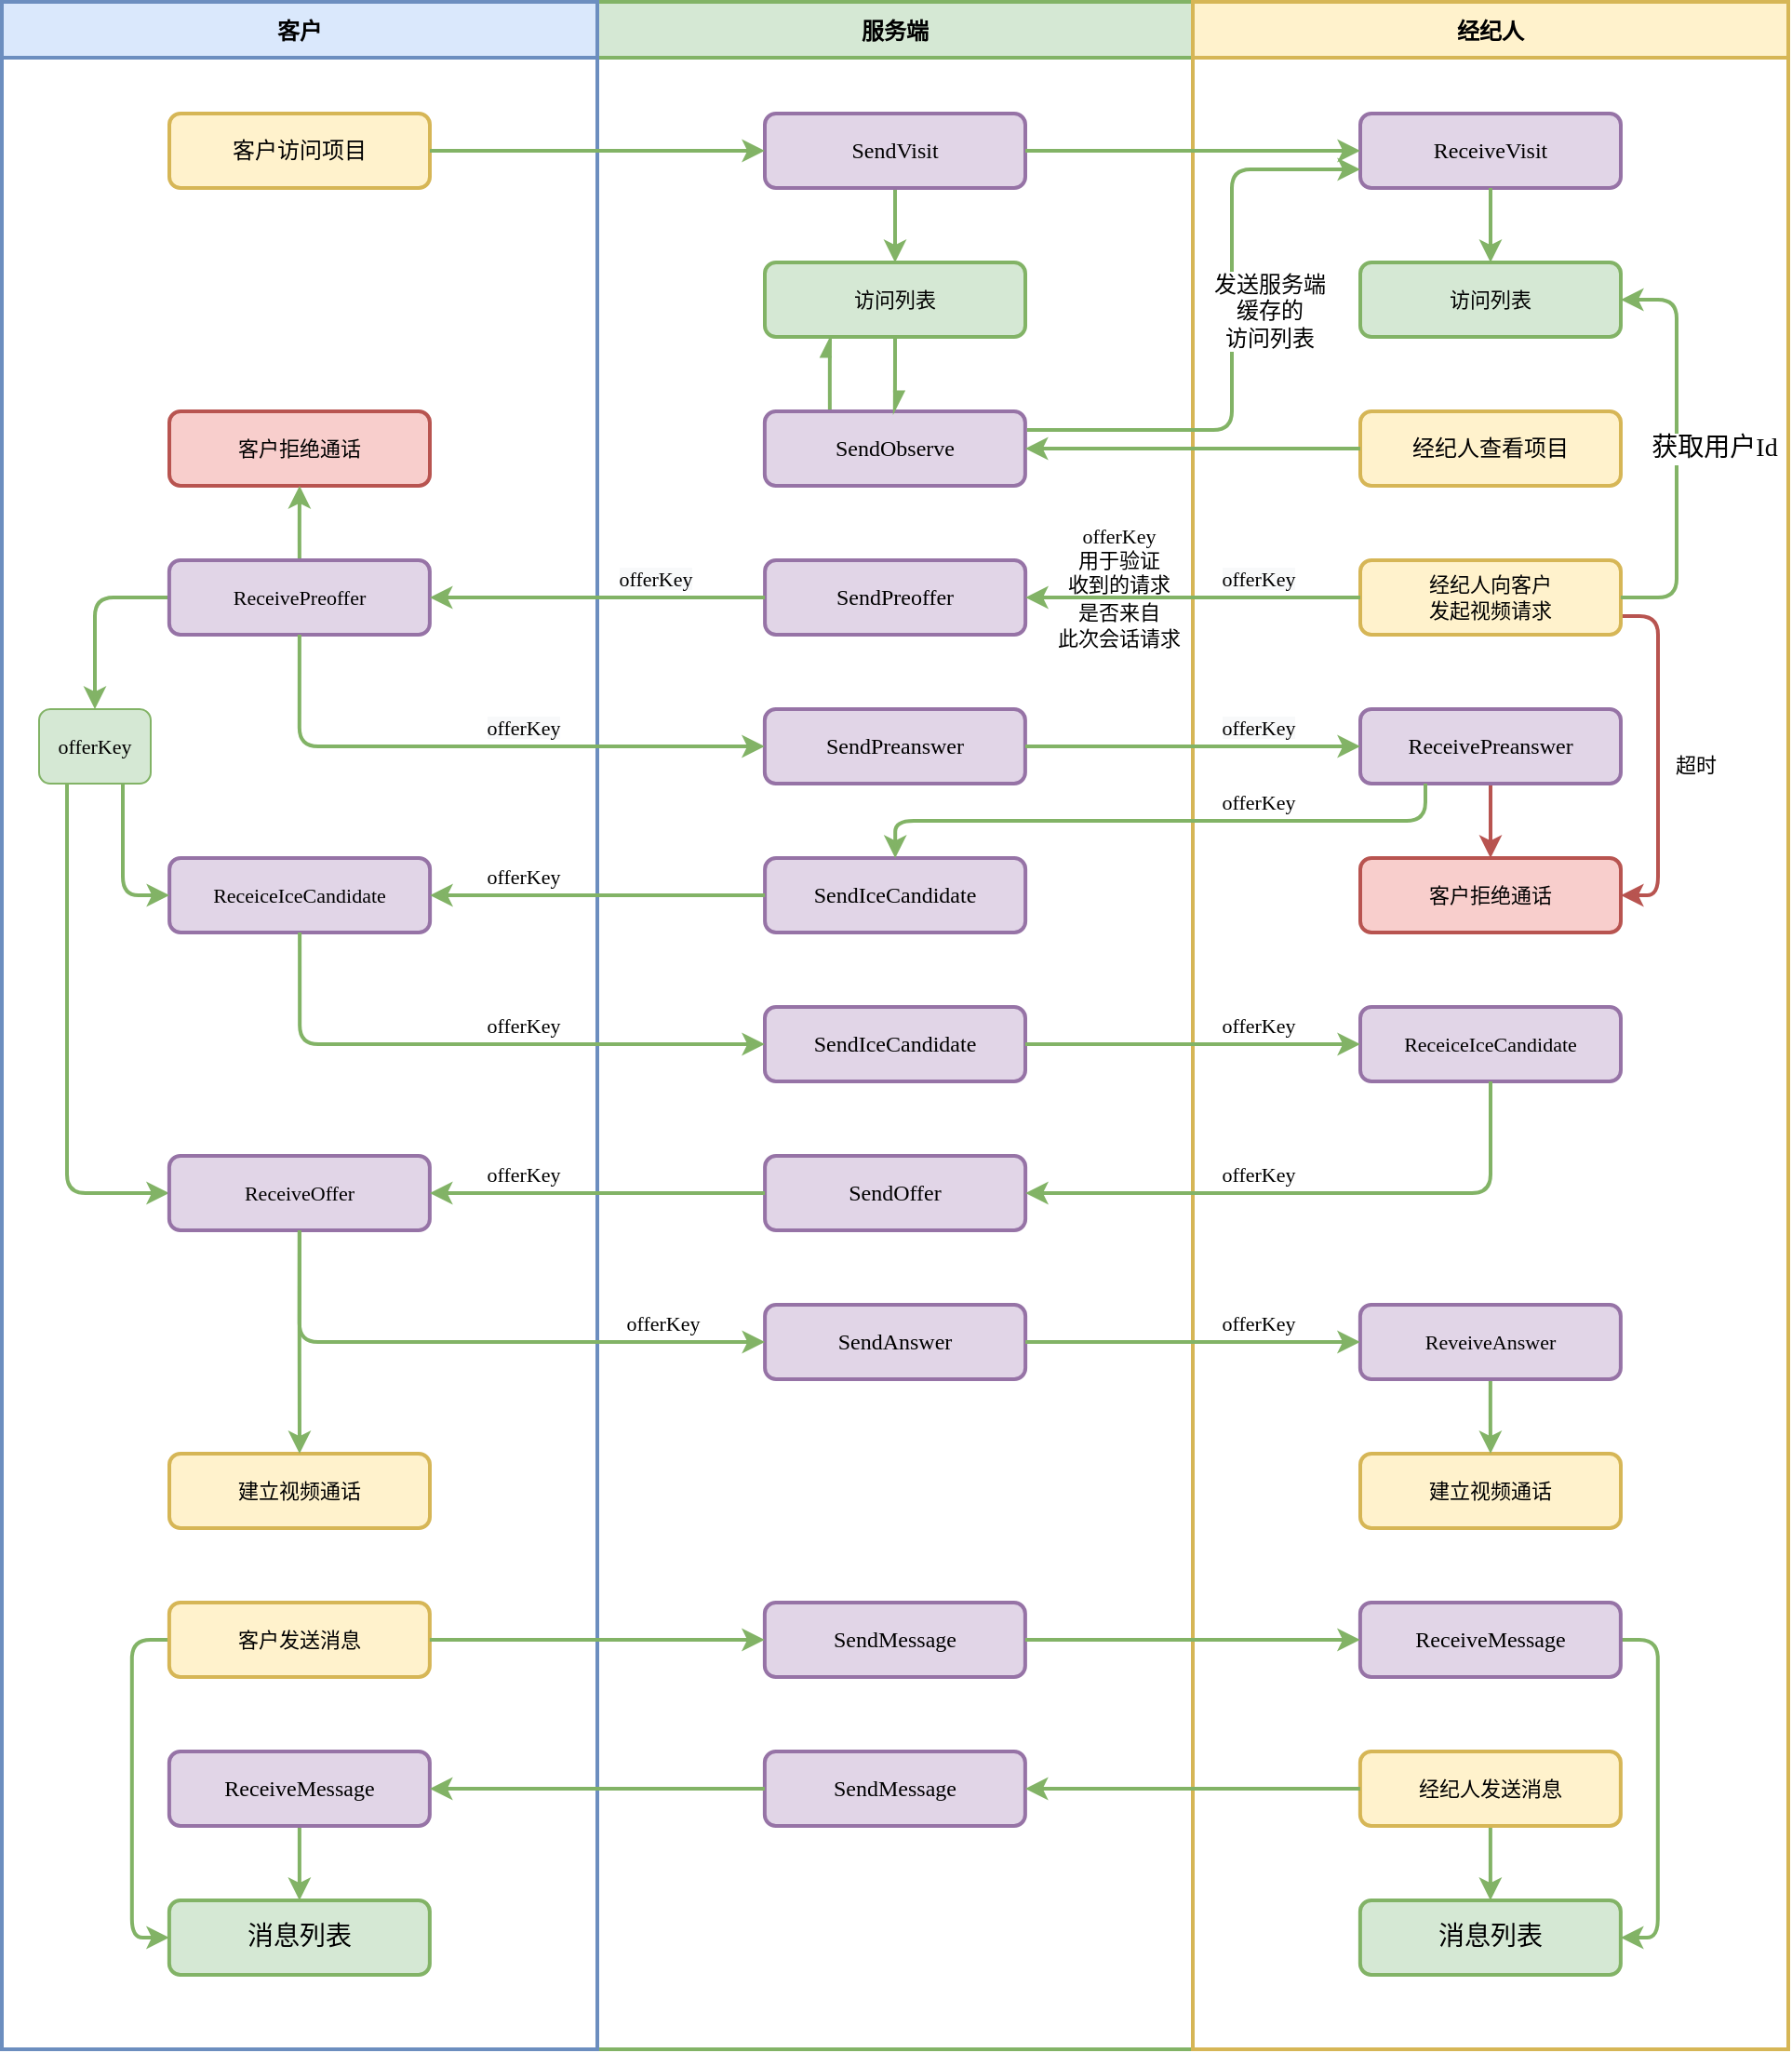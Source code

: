 <mxfile version="18.1.3" type="device"><diagram id="zK6oIwxxr6-pQC_IaK6i" name="第 1 页"><mxGraphModel dx="1024" dy="628" grid="1" gridSize="10" guides="1" tooltips="1" connect="1" arrows="1" fold="1" page="1" pageScale="1" pageWidth="827" pageHeight="1169" math="0" shadow="0"><root><mxCell id="0"/><mxCell id="1" parent="0"/><mxCell id="PhMq_Dsi7DWygHDH4Nnr-32" value="服务端" style="swimlane;strokeWidth=2;fillColor=#d5e8d4;strokeColor=#82b366;startSize=30;fontFamily=Cascadia Code;fontSource=https%3A%2F%2Ffonts.cdnfonts.com%2Fs%2F29131%2FCascadia.woff;rounded=0;" parent="1" vertex="1"><mxGeometry x="360" y="20" width="320" height="1100" as="geometry"/></mxCell><mxCell id="PhMq_Dsi7DWygHDH4Nnr-80" style="edgeStyle=orthogonalEdgeStyle;shape=connector;rounded=1;orthogonalLoop=1;jettySize=auto;html=1;exitX=0.5;exitY=1;exitDx=0;exitDy=0;labelBackgroundColor=default;fontFamily=Cascadia Code;fontSize=11;fontColor=default;endArrow=classic;strokeColor=#82b366;strokeWidth=2;fillColor=#d5e8d4;fontSource=https%3A%2F%2Ffonts.cdnfonts.com%2Fs%2F29131%2FCascadia.woff;" parent="PhMq_Dsi7DWygHDH4Nnr-32" source="PhMq_Dsi7DWygHDH4Nnr-48" target="PhMq_Dsi7DWygHDH4Nnr-79" edge="1"><mxGeometry relative="1" as="geometry"/></mxCell><mxCell id="PhMq_Dsi7DWygHDH4Nnr-48" value="SendVisit" style="rounded=1;whiteSpace=wrap;html=1;fillColor=#e1d5e7;strokeWidth=2;strokeColor=#9673a6;fontFamily=Cascadia Code;fontSource=https%3A%2F%2Ffonts.cdnfonts.com%2Fs%2F29131%2FCascadia.woff;" parent="PhMq_Dsi7DWygHDH4Nnr-32" vertex="1"><mxGeometry x="90" y="60" width="140" height="40" as="geometry"/></mxCell><mxCell id="PhMq_Dsi7DWygHDH4Nnr-45" value="SendIceCandidate" style="rounded=1;whiteSpace=wrap;html=1;fillColor=#e1d5e7;strokeWidth=2;strokeColor=#9673a6;fontFamily=Cascadia Code;fontSource=https%3A%2F%2Ffonts.cdnfonts.com%2Fs%2F29131%2FCascadia.woff;" parent="PhMq_Dsi7DWygHDH4Nnr-32" vertex="1"><mxGeometry x="90.06" y="460" width="140" height="40" as="geometry"/></mxCell><mxCell id="PhMq_Dsi7DWygHDH4Nnr-49" value="SendAnswer" style="rounded=1;whiteSpace=wrap;html=1;fillColor=#e1d5e7;strokeWidth=2;strokeColor=#9673a6;fontFamily=Cascadia Code;fontSource=https%3A%2F%2Ffonts.cdnfonts.com%2Fs%2F29131%2FCascadia.woff;" parent="PhMq_Dsi7DWygHDH4Nnr-32" vertex="1"><mxGeometry x="90.06" y="700" width="140" height="40" as="geometry"/></mxCell><mxCell id="PhMq_Dsi7DWygHDH4Nnr-87" style="edgeStyle=orthogonalEdgeStyle;rounded=1;orthogonalLoop=1;jettySize=auto;html=1;exitX=0.25;exitY=0;exitDx=0;exitDy=0;entryX=0.25;entryY=1;entryDx=0;entryDy=0;labelBackgroundColor=default;fontFamily=Cascadia Code;fontSize=11;fontColor=default;endArrow=async;endFill=1;strokeColor=#82b366;strokeWidth=2;fillColor=#d5e8d4;fontSource=https%3A%2F%2Ffonts.cdnfonts.com%2Fs%2F29131%2FCascadia.woff;" parent="PhMq_Dsi7DWygHDH4Nnr-32" source="PhMq_Dsi7DWygHDH4Nnr-47" target="PhMq_Dsi7DWygHDH4Nnr-79" edge="1"><mxGeometry relative="1" as="geometry"/></mxCell><mxCell id="PhMq_Dsi7DWygHDH4Nnr-47" value="SendObserve" style="rounded=1;whiteSpace=wrap;html=1;fillColor=#e1d5e7;strokeWidth=2;strokeColor=#9673a6;fontFamily=Cascadia Code;fontSource=https%3A%2F%2Ffonts.cdnfonts.com%2Fs%2F29131%2FCascadia.woff;" parent="PhMq_Dsi7DWygHDH4Nnr-32" vertex="1"><mxGeometry x="89.94" y="220" width="140" height="40" as="geometry"/></mxCell><mxCell id="PhMq_Dsi7DWygHDH4Nnr-85" style="edgeStyle=orthogonalEdgeStyle;rounded=1;orthogonalLoop=1;jettySize=auto;html=1;exitX=0.5;exitY=1;exitDx=0;exitDy=0;labelBackgroundColor=default;fontFamily=Cascadia Code;fontSize=11;fontColor=default;endArrow=async;strokeColor=#82b366;strokeWidth=2;fillColor=#d5e8d4;endFill=1;fontSource=https%3A%2F%2Ffonts.cdnfonts.com%2Fs%2F29131%2FCascadia.woff;" parent="PhMq_Dsi7DWygHDH4Nnr-32" source="PhMq_Dsi7DWygHDH4Nnr-79" target="PhMq_Dsi7DWygHDH4Nnr-47" edge="1"><mxGeometry relative="1" as="geometry"/></mxCell><mxCell id="PhMq_Dsi7DWygHDH4Nnr-79" value="访问列表" style="rounded=1;whiteSpace=wrap;html=1;fillColor=#d5e8d4;strokeWidth=2;strokeColor=#82b366;fontFamily=Cascadia Code;fontSize=11;fontSource=https%3A%2F%2Ffonts.cdnfonts.com%2Fs%2F29131%2FCascadia.woff;" parent="PhMq_Dsi7DWygHDH4Nnr-32" vertex="1"><mxGeometry x="90" y="140" width="140" height="40" as="geometry"/></mxCell><mxCell id="PhMq_Dsi7DWygHDH4Nnr-99" value="SendIceCandidate" style="rounded=1;whiteSpace=wrap;html=1;fillColor=#e1d5e7;strokeWidth=2;strokeColor=#9673a6;fontFamily=Cascadia Code;fontSource=https%3A%2F%2Ffonts.cdnfonts.com%2Fs%2F29131%2FCascadia.woff;" parent="PhMq_Dsi7DWygHDH4Nnr-32" vertex="1"><mxGeometry x="90" y="540" width="140" height="40" as="geometry"/></mxCell><mxCell id="PhMq_Dsi7DWygHDH4Nnr-46" value="SendMessage" style="rounded=1;whiteSpace=wrap;html=1;fillColor=#e1d5e7;strokeWidth=2;strokeColor=#9673a6;fontFamily=Cascadia Code;fontSource=https%3A%2F%2Ffonts.cdnfonts.com%2Fs%2F29131%2FCascadia.woff;" parent="PhMq_Dsi7DWygHDH4Nnr-32" vertex="1"><mxGeometry x="89.94" y="860" width="140" height="40" as="geometry"/></mxCell><mxCell id="PhMq_Dsi7DWygHDH4Nnr-119" value="SendMessage" style="rounded=1;whiteSpace=wrap;html=1;fillColor=#e1d5e7;strokeWidth=2;strokeColor=#9673a6;fontFamily=Cascadia Code;fontSource=https%3A%2F%2Ffonts.cdnfonts.com%2Fs%2F29131%2FCascadia.woff;" parent="PhMq_Dsi7DWygHDH4Nnr-32" vertex="1"><mxGeometry x="89.94" y="940" width="140" height="40" as="geometry"/></mxCell><mxCell id="HwFG-Mp-uFApBwMhUwdh-1" value="SendPreoffer" style="rounded=1;whiteSpace=wrap;html=1;fillColor=#e1d5e7;strokeWidth=2;strokeColor=#9673a6;fontFamily=Cascadia Code;fontSource=https%3A%2F%2Ffonts.cdnfonts.com%2Fs%2F29131%2FCascadia.woff;" parent="PhMq_Dsi7DWygHDH4Nnr-32" vertex="1"><mxGeometry x="90.06" y="300" width="140" height="40" as="geometry"/></mxCell><mxCell id="PhMq_Dsi7DWygHDH4Nnr-50" value="SendOffer" style="rounded=1;whiteSpace=wrap;html=1;fillColor=#e1d5e7;strokeWidth=2;strokeColor=#9673a6;fontFamily=Cascadia Code;fontSource=https%3A%2F%2Ffonts.cdnfonts.com%2Fs%2F29131%2FCascadia.woff;" parent="PhMq_Dsi7DWygHDH4Nnr-32" vertex="1"><mxGeometry x="90.06" y="620" width="140" height="40" as="geometry"/></mxCell><mxCell id="Y9Qvl3wTD-EbDjYlNguG-1" value="SendPreanswer" style="rounded=1;whiteSpace=wrap;html=1;fillColor=#e1d5e7;strokeWidth=2;strokeColor=#9673a6;fontFamily=Cascadia Code;fontSource=https%3A%2F%2Ffonts.cdnfonts.com%2Fs%2F29131%2FCascadia.woff;" parent="PhMq_Dsi7DWygHDH4Nnr-32" vertex="1"><mxGeometry x="89.94" y="380" width="140" height="40" as="geometry"/></mxCell><mxCell id="Y9Qvl3wTD-EbDjYlNguG-29" value="&lt;font data-font-src=&quot;https://fonts.cdnfonts.com/s/29131/Cascadia.woff&quot; face=&quot;Cascadia Code&quot;&gt;offerKey&lt;br&gt;用于验证&lt;br&gt;收到的请求&lt;/font&gt;" style="text;html=1;align=center;verticalAlign=middle;resizable=0;points=[];autosize=1;strokeColor=none;fillColor=none;fontSize=11;fontFamily=Helvetica;fontColor=default;rounded=1;" parent="PhMq_Dsi7DWygHDH4Nnr-32" vertex="1"><mxGeometry x="245" y="275" width="70" height="50" as="geometry"/></mxCell><mxCell id="Y9Qvl3wTD-EbDjYlNguG-30" value="&lt;font data-font-src=&quot;https://fonts.cdnfonts.com/s/29131/Cascadia.woff&quot; face=&quot;Cascadia Code&quot;&gt;是否来自&lt;br&gt;此次会话请求&lt;/font&gt;" style="text;html=1;align=center;verticalAlign=middle;resizable=0;points=[];autosize=1;strokeColor=none;fillColor=none;fontSize=11;fontFamily=Helvetica;fontColor=default;rounded=1;" parent="PhMq_Dsi7DWygHDH4Nnr-32" vertex="1"><mxGeometry x="240" y="320" width="80" height="30" as="geometry"/></mxCell><mxCell id="Y9Qvl3wTD-EbDjYlNguG-36" value="offerKey" style="text;html=1;align=center;verticalAlign=middle;resizable=0;points=[];autosize=1;strokeColor=none;fillColor=none;fontSize=11;fontFamily=Cascadia Code;fontColor=default;rounded=1;" parent="PhMq_Dsi7DWygHDH4Nnr-32" vertex="1"><mxGeometry y="700" width="70" height="20" as="geometry"/></mxCell><mxCell id="PhMq_Dsi7DWygHDH4Nnr-44" value="客户" style="swimlane;strokeWidth=2;fillColor=#dae8fc;strokeColor=#6c8ebf;startSize=30;fontFamily=Cascadia Code;fontSource=https%3A%2F%2Ffonts.cdnfonts.com%2Fs%2F29131%2FCascadia.woff;rounded=0;" parent="1" vertex="1"><mxGeometry x="40" y="20" width="320" height="1100" as="geometry"/></mxCell><mxCell id="PhMq_Dsi7DWygHDH4Nnr-65" value="客户访问项目" style="rounded=1;whiteSpace=wrap;html=1;fillColor=#fff2cc;strokeWidth=2;strokeColor=#d6b656;fontFamily=Cascadia Code;fontSource=https%3A%2F%2Ffonts.cdnfonts.com%2Fs%2F29131%2FCascadia.woff;" parent="PhMq_Dsi7DWygHDH4Nnr-44" vertex="1"><mxGeometry x="90" y="60" width="140" height="40" as="geometry"/></mxCell><mxCell id="PhMq_Dsi7DWygHDH4Nnr-143" style="edgeStyle=orthogonalEdgeStyle;rounded=1;orthogonalLoop=1;jettySize=auto;html=1;exitX=0;exitY=0.5;exitDx=0;exitDy=0;entryX=0;entryY=0.5;entryDx=0;entryDy=0;labelBackgroundColor=default;fontFamily=Cascadia Code;fontSize=14;fontColor=default;endArrow=classic;endFill=1;strokeColor=#82b366;strokeWidth=2;fillColor=#d5e8d4;" parent="PhMq_Dsi7DWygHDH4Nnr-44" source="PhMq_Dsi7DWygHDH4Nnr-69" target="PhMq_Dsi7DWygHDH4Nnr-128" edge="1"><mxGeometry relative="1" as="geometry"/></mxCell><mxCell id="PhMq_Dsi7DWygHDH4Nnr-69" value="客户发送消息" style="rounded=1;whiteSpace=wrap;html=1;fillColor=#fff2cc;strokeWidth=2;strokeColor=#d6b656;fontFamily=Cascadia Code;fontSize=11;fontColor=default;fontSource=https%3A%2F%2Ffonts.cdnfonts.com%2Fs%2F29131%2FCascadia.woff;" parent="PhMq_Dsi7DWygHDH4Nnr-44" vertex="1"><mxGeometry x="89.94" y="860" width="140" height="40" as="geometry"/></mxCell><mxCell id="PhMq_Dsi7DWygHDH4Nnr-107" value="建立视频通话" style="rounded=1;whiteSpace=wrap;html=1;fillColor=#fff2cc;strokeWidth=2;strokeColor=#d6b656;fontFamily=Cascadia Code;fontSize=11;fontColor=default;fontSource=https%3A%2F%2Ffonts.cdnfonts.com%2Fs%2F29131%2FCascadia.woff;" parent="PhMq_Dsi7DWygHDH4Nnr-44" vertex="1"><mxGeometry x="90" y="780" width="140" height="40" as="geometry"/></mxCell><mxCell id="PhMq_Dsi7DWygHDH4Nnr-140" style="edgeStyle=orthogonalEdgeStyle;rounded=1;orthogonalLoop=1;jettySize=auto;html=1;exitX=0.5;exitY=1;exitDx=0;exitDy=0;labelBackgroundColor=default;fontFamily=Cascadia Code;fontSize=14;fontColor=default;endArrow=classic;endFill=1;strokeColor=#82b366;strokeWidth=2;fillColor=#d5e8d4;" parent="PhMq_Dsi7DWygHDH4Nnr-44" source="PhMq_Dsi7DWygHDH4Nnr-125" target="PhMq_Dsi7DWygHDH4Nnr-128" edge="1"><mxGeometry relative="1" as="geometry"/></mxCell><mxCell id="PhMq_Dsi7DWygHDH4Nnr-125" value="ReceiveMessage" style="rounded=1;whiteSpace=wrap;html=1;fillColor=#e1d5e7;strokeWidth=2;strokeColor=#9673a6;fontFamily=Cascadia Code;fontSource=https%3A%2F%2Ffonts.cdnfonts.com%2Fs%2F29131%2FCascadia.woff;" parent="PhMq_Dsi7DWygHDH4Nnr-44" vertex="1"><mxGeometry x="89.94" y="940" width="140" height="40" as="geometry"/></mxCell><mxCell id="PhMq_Dsi7DWygHDH4Nnr-128" value="消息列表" style="rounded=1;whiteSpace=wrap;html=1;fillColor=#d5e8d4;strokeWidth=2;strokeColor=#82b366;labelBorderColor=none;fontFamily=Cascadia Code;fontSize=14;" parent="PhMq_Dsi7DWygHDH4Nnr-44" vertex="1"><mxGeometry x="89.94" y="1020" width="140" height="40" as="geometry"/></mxCell><mxCell id="PhMq_Dsi7DWygHDH4Nnr-146" value="客户拒绝通话" style="rounded=1;whiteSpace=wrap;html=1;fillColor=#f8cecc;strokeWidth=2;strokeColor=#b85450;fontFamily=Cascadia Code;fontSize=11;fontSource=https%3A%2F%2Ffonts.cdnfonts.com%2Fs%2F29131%2FCascadia.woff;" parent="PhMq_Dsi7DWygHDH4Nnr-44" vertex="1"><mxGeometry x="90" y="220" width="140" height="40" as="geometry"/></mxCell><mxCell id="HwFG-Mp-uFApBwMhUwdh-7" style="edgeStyle=orthogonalEdgeStyle;rounded=1;orthogonalLoop=1;jettySize=auto;html=1;exitX=0.5;exitY=0;exitDx=0;exitDy=0;fillColor=#d5e8d4;strokeColor=#82b366;strokeWidth=2;" parent="PhMq_Dsi7DWygHDH4Nnr-44" source="HwFG-Mp-uFApBwMhUwdh-4" target="PhMq_Dsi7DWygHDH4Nnr-146" edge="1"><mxGeometry relative="1" as="geometry"/></mxCell><mxCell id="Y9Qvl3wTD-EbDjYlNguG-11" style="edgeStyle=orthogonalEdgeStyle;shape=connector;rounded=1;orthogonalLoop=1;jettySize=auto;html=1;exitX=0;exitY=0.5;exitDx=0;exitDy=0;labelBackgroundColor=default;fontFamily=Helvetica;fontSize=11;fontColor=default;endArrow=classic;strokeColor=#82b366;strokeWidth=2;fillColor=#d5e8d4;" parent="PhMq_Dsi7DWygHDH4Nnr-44" source="HwFG-Mp-uFApBwMhUwdh-4" target="HwFG-Mp-uFApBwMhUwdh-32" edge="1"><mxGeometry relative="1" as="geometry"/></mxCell><mxCell id="HwFG-Mp-uFApBwMhUwdh-4" value="ReceivePreoffer" style="rounded=1;whiteSpace=wrap;html=1;fillColor=#e1d5e7;strokeWidth=2;strokeColor=#9673a6;fontFamily=Cascadia Code;fontSize=11;fontColor=default;fontSource=https%3A%2F%2Ffonts.cdnfonts.com%2Fs%2F29131%2FCascadia.woff;" parent="PhMq_Dsi7DWygHDH4Nnr-44" vertex="1"><mxGeometry x="89.94" y="300" width="140" height="40" as="geometry"/></mxCell><mxCell id="PhMq_Dsi7DWygHDH4Nnr-98" value="ReceiceIceCandidate" style="rounded=1;whiteSpace=wrap;html=1;fillColor=#e1d5e7;strokeWidth=2;strokeColor=#9673a6;fontFamily=Cascadia Code;fontSize=11;fontColor=default;fontSource=https%3A%2F%2Ffonts.cdnfonts.com%2Fs%2F29131%2FCascadia.woff;" parent="PhMq_Dsi7DWygHDH4Nnr-44" vertex="1"><mxGeometry x="90.06" y="460" width="140" height="40" as="geometry"/></mxCell><mxCell id="Y9Qvl3wTD-EbDjYlNguG-25" style="edgeStyle=orthogonalEdgeStyle;shape=connector;rounded=1;orthogonalLoop=1;jettySize=auto;html=1;exitX=0.75;exitY=1;exitDx=0;exitDy=0;entryX=0;entryY=0.5;entryDx=0;entryDy=0;labelBackgroundColor=default;fontFamily=Helvetica;fontSize=11;fontColor=default;endArrow=classic;strokeColor=#82b366;strokeWidth=2;fillColor=#d5e8d4;" parent="PhMq_Dsi7DWygHDH4Nnr-44" source="HwFG-Mp-uFApBwMhUwdh-32" target="PhMq_Dsi7DWygHDH4Nnr-98" edge="1"><mxGeometry relative="1" as="geometry"/></mxCell><mxCell id="Y9Qvl3wTD-EbDjYlNguG-32" style="edgeStyle=orthogonalEdgeStyle;shape=connector;rounded=1;orthogonalLoop=1;jettySize=auto;html=1;exitX=0.25;exitY=1;exitDx=0;exitDy=0;entryX=0;entryY=0.5;entryDx=0;entryDy=0;labelBackgroundColor=default;fontFamily=Helvetica;fontSize=11;fontColor=default;endArrow=classic;strokeColor=#82b366;strokeWidth=2;fillColor=#d5e8d4;" parent="PhMq_Dsi7DWygHDH4Nnr-44" source="HwFG-Mp-uFApBwMhUwdh-32" target="PhMq_Dsi7DWygHDH4Nnr-73" edge="1"><mxGeometry relative="1" as="geometry"/></mxCell><mxCell id="HwFG-Mp-uFApBwMhUwdh-32" value="offerKey" style="rounded=1;whiteSpace=wrap;html=1;fontFamily=Cascadia Code;fontSource=https%3A%2F%2Ffonts.cdnfonts.com%2Fs%2F29131%2FCascadia.woff;fontSize=11;fillColor=#d5e8d4;strokeColor=#82b366;" parent="PhMq_Dsi7DWygHDH4Nnr-44" vertex="1"><mxGeometry x="20" y="380" width="60" height="40" as="geometry"/></mxCell><mxCell id="Y9Qvl3wTD-EbDjYlNguG-18" style="edgeStyle=orthogonalEdgeStyle;shape=connector;rounded=1;orthogonalLoop=1;jettySize=auto;html=1;exitX=0.5;exitY=1;exitDx=0;exitDy=0;labelBackgroundColor=default;fontFamily=Helvetica;fontSize=11;fontColor=default;endArrow=classic;strokeColor=#82b366;strokeWidth=2;fillColor=#d5e8d4;" parent="PhMq_Dsi7DWygHDH4Nnr-44" source="PhMq_Dsi7DWygHDH4Nnr-73" target="PhMq_Dsi7DWygHDH4Nnr-107" edge="1"><mxGeometry relative="1" as="geometry"/></mxCell><mxCell id="PhMq_Dsi7DWygHDH4Nnr-73" value="ReceiveOffer" style="rounded=1;whiteSpace=wrap;html=1;fillColor=#e1d5e7;strokeWidth=2;strokeColor=#9673a6;fontFamily=Cascadia Code;fontSize=11;fontColor=default;fontSource=https%3A%2F%2Ffonts.cdnfonts.com%2Fs%2F29131%2FCascadia.woff;" parent="PhMq_Dsi7DWygHDH4Nnr-44" vertex="1"><mxGeometry x="89.94" y="620" width="140" height="40" as="geometry"/></mxCell><mxCell id="Y9Qvl3wTD-EbDjYlNguG-27" value="&lt;span style=&quot;background-color: rgb(248, 249, 250);&quot;&gt;offerKey&lt;/span&gt;" style="edgeLabel;html=1;align=center;verticalAlign=middle;resizable=0;points=[];fontSize=11;fontFamily=Cascadia Code;fontColor=default;fontSource=https%3A%2F%2Ffonts.cdnfonts.com%2Fs%2F29131%2FCascadia.woff;rounded=1;" parent="PhMq_Dsi7DWygHDH4Nnr-44" vertex="1" connectable="0"><mxGeometry x="280.0" y="390" as="geometry"/></mxCell><mxCell id="HwFG-Mp-uFApBwMhUwdh-31" value="offerKey" style="text;html=1;align=center;verticalAlign=middle;resizable=0;points=[];autosize=1;strokeColor=none;fillColor=none;fontSize=11;fontFamily=Cascadia Code;fontColor=default;rounded=1;" parent="PhMq_Dsi7DWygHDH4Nnr-44" vertex="1"><mxGeometry x="245" y="460" width="70" height="20" as="geometry"/></mxCell><mxCell id="Y9Qvl3wTD-EbDjYlNguG-34" value="offerKey" style="text;html=1;align=center;verticalAlign=middle;resizable=0;points=[];autosize=1;strokeColor=none;fillColor=none;fontSize=11;fontFamily=Cascadia Code;fontColor=default;rounded=1;" parent="PhMq_Dsi7DWygHDH4Nnr-44" vertex="1"><mxGeometry x="245" y="540" width="70" height="20" as="geometry"/></mxCell><mxCell id="PhMq_Dsi7DWygHDH4Nnr-51" value="经纪人" style="swimlane;strokeWidth=2;fillColor=#fff2cc;strokeColor=#d6b656;startSize=30;fontFamily=Cascadia Code;fontSource=https%3A%2F%2Ffonts.cdnfonts.com%2Fs%2F29131%2FCascadia.woff;rounded=0;" parent="1" vertex="1"><mxGeometry x="680" y="20" width="320" height="1100" as="geometry"/></mxCell><mxCell id="PhMq_Dsi7DWygHDH4Nnr-30" value="经纪人查看项目" style="rounded=1;whiteSpace=wrap;html=1;fillColor=#fff2cc;strokeWidth=2;strokeColor=#d6b656;fontFamily=Cascadia Code;fontSource=https%3A%2F%2Ffonts.cdnfonts.com%2Fs%2F29131%2FCascadia.woff;" parent="PhMq_Dsi7DWygHDH4Nnr-51" vertex="1"><mxGeometry x="90" y="220" width="140" height="40" as="geometry"/></mxCell><mxCell id="PhMq_Dsi7DWygHDH4Nnr-77" value="访问列表" style="rounded=1;whiteSpace=wrap;html=1;fillColor=#d5e8d4;strokeWidth=2;strokeColor=#82b366;fontFamily=Cascadia Code;fontSize=11;fontSource=https%3A%2F%2Ffonts.cdnfonts.com%2Fs%2F29131%2FCascadia.woff;" parent="PhMq_Dsi7DWygHDH4Nnr-51" vertex="1"><mxGeometry x="90" y="140" width="140" height="40" as="geometry"/></mxCell><mxCell id="Y9Qvl3wTD-EbDjYlNguG-6" style="edgeStyle=orthogonalEdgeStyle;shape=connector;rounded=1;orthogonalLoop=1;jettySize=auto;html=1;exitX=1;exitY=0.75;exitDx=0;exitDy=0;entryX=1;entryY=0.5;entryDx=0;entryDy=0;labelBackgroundColor=default;fontFamily=Helvetica;fontSize=11;fontColor=default;endArrow=classic;strokeColor=#b85450;strokeWidth=2;fillColor=#f8cecc;" parent="PhMq_Dsi7DWygHDH4Nnr-51" source="PhMq_Dsi7DWygHDH4Nnr-88" target="PhMq_Dsi7DWygHDH4Nnr-150" edge="1"><mxGeometry relative="1" as="geometry"/></mxCell><mxCell id="PhMq_Dsi7DWygHDH4Nnr-88" value="经纪人向客户&lt;br&gt;发起视频请求" style="rounded=1;whiteSpace=wrap;html=1;fillColor=#fff2cc;strokeWidth=2;strokeColor=#d6b656;fontFamily=Cascadia Code;fontSize=11;fontColor=default;fontSource=https%3A%2F%2Ffonts.cdnfonts.com%2Fs%2F29131%2FCascadia.woff;" parent="PhMq_Dsi7DWygHDH4Nnr-51" vertex="1"><mxGeometry x="90" y="300" width="140" height="40" as="geometry"/></mxCell><mxCell id="PhMq_Dsi7DWygHDH4Nnr-64" value="ReceiveVisit" style="rounded=1;whiteSpace=wrap;html=1;fillColor=#e1d5e7;strokeWidth=2;strokeColor=#9673a6;fontFamily=Cascadia Code;fontSource=https%3A%2F%2Ffonts.cdnfonts.com%2Fs%2F29131%2FCascadia.woff;" parent="PhMq_Dsi7DWygHDH4Nnr-51" vertex="1"><mxGeometry x="90" y="60" width="140" height="40" as="geometry"/></mxCell><mxCell id="PhMq_Dsi7DWygHDH4Nnr-78" style="edgeStyle=orthogonalEdgeStyle;shape=connector;rounded=1;orthogonalLoop=1;jettySize=auto;html=1;exitX=0.5;exitY=1;exitDx=0;exitDy=0;entryX=0.5;entryY=0;entryDx=0;entryDy=0;labelBackgroundColor=default;fontFamily=Cascadia Code;fontSize=11;fontColor=default;endArrow=classic;strokeColor=#82b366;strokeWidth=2;fillColor=#d5e8d4;fontSource=https%3A%2F%2Ffonts.cdnfonts.com%2Fs%2F29131%2FCascadia.woff;" parent="PhMq_Dsi7DWygHDH4Nnr-51" source="PhMq_Dsi7DWygHDH4Nnr-64" target="PhMq_Dsi7DWygHDH4Nnr-77" edge="1"><mxGeometry relative="1" as="geometry"/></mxCell><mxCell id="PhMq_Dsi7DWygHDH4Nnr-108" value="建立视频通话" style="rounded=1;whiteSpace=wrap;html=1;fillColor=#fff2cc;strokeWidth=2;strokeColor=#d6b656;fontFamily=Cascadia Code;fontSize=11;fontColor=default;fontSource=https%3A%2F%2Ffonts.cdnfonts.com%2Fs%2F29131%2FCascadia.woff;" parent="PhMq_Dsi7DWygHDH4Nnr-51" vertex="1"><mxGeometry x="90" y="780" width="140" height="40" as="geometry"/></mxCell><mxCell id="PhMq_Dsi7DWygHDH4Nnr-89" style="edgeStyle=orthogonalEdgeStyle;rounded=1;orthogonalLoop=1;jettySize=auto;html=1;exitX=1;exitY=0.5;exitDx=0;exitDy=0;entryX=1;entryY=0.5;entryDx=0;entryDy=0;labelBackgroundColor=default;fontFamily=Cascadia Code;fontSize=11;fontColor=default;endArrow=classic;endFill=1;strokeColor=#82b366;strokeWidth=2;fillColor=#d5e8d4;fontSource=https%3A%2F%2Ffonts.cdnfonts.com%2Fs%2F29131%2FCascadia.woff;" parent="PhMq_Dsi7DWygHDH4Nnr-51" source="PhMq_Dsi7DWygHDH4Nnr-88" edge="1"><mxGeometry relative="1" as="geometry"><mxPoint x="230" y="319.97" as="sourcePoint"/><mxPoint x="230" y="159.97" as="targetPoint"/><Array as="points"><mxPoint x="260" y="320"/><mxPoint x="260" y="160"/></Array></mxGeometry></mxCell><mxCell id="PhMq_Dsi7DWygHDH4Nnr-94" value="获取用户Id" style="edgeLabel;html=1;align=center;verticalAlign=middle;resizable=0;points=[];fontSize=14;fontFamily=Cascadia Code;fontColor=default;labelBorderColor=none;fontSource=https%3A%2F%2Ffonts.cdnfonts.com%2Fs%2F29131%2FCascadia.woff;rounded=1;" parent="PhMq_Dsi7DWygHDH4Nnr-89" vertex="1" connectable="0"><mxGeometry x="-0.075" y="-3" relative="1" as="geometry"><mxPoint x="17" y="-8" as="offset"/></mxGeometry></mxCell><mxCell id="PhMq_Dsi7DWygHDH4Nnr-142" style="edgeStyle=orthogonalEdgeStyle;rounded=1;orthogonalLoop=1;jettySize=auto;html=1;exitX=1;exitY=0.5;exitDx=0;exitDy=0;entryX=1;entryY=0.5;entryDx=0;entryDy=0;labelBackgroundColor=default;fontFamily=Cascadia Code;fontSize=14;fontColor=default;endArrow=classic;endFill=1;strokeColor=#82b366;strokeWidth=2;fillColor=#d5e8d4;" parent="PhMq_Dsi7DWygHDH4Nnr-51" source="PhMq_Dsi7DWygHDH4Nnr-116" target="PhMq_Dsi7DWygHDH4Nnr-139" edge="1"><mxGeometry relative="1" as="geometry"/></mxCell><mxCell id="PhMq_Dsi7DWygHDH4Nnr-116" value="ReceiveMessage" style="rounded=1;whiteSpace=wrap;html=1;fillColor=#e1d5e7;strokeWidth=2;strokeColor=#9673a6;fontFamily=Cascadia Code;fontSource=https%3A%2F%2Ffonts.cdnfonts.com%2Fs%2F29131%2FCascadia.woff;" parent="PhMq_Dsi7DWygHDH4Nnr-51" vertex="1"><mxGeometry x="89.94" y="860" width="140" height="40" as="geometry"/></mxCell><mxCell id="PhMq_Dsi7DWygHDH4Nnr-141" style="edgeStyle=orthogonalEdgeStyle;rounded=1;orthogonalLoop=1;jettySize=auto;html=1;exitX=0.5;exitY=1;exitDx=0;exitDy=0;labelBackgroundColor=default;fontFamily=Cascadia Code;fontSize=14;fontColor=default;endArrow=classic;endFill=1;strokeColor=#82b366;strokeWidth=2;fillColor=#d5e8d4;" parent="PhMq_Dsi7DWygHDH4Nnr-51" source="PhMq_Dsi7DWygHDH4Nnr-118" target="PhMq_Dsi7DWygHDH4Nnr-139" edge="1"><mxGeometry relative="1" as="geometry"/></mxCell><mxCell id="PhMq_Dsi7DWygHDH4Nnr-118" value="经纪人发送消息" style="rounded=1;whiteSpace=wrap;html=1;fillColor=#fff2cc;strokeWidth=2;strokeColor=#d6b656;fontFamily=Cascadia Code;fontSize=11;fontColor=default;fontSource=https%3A%2F%2Ffonts.cdnfonts.com%2Fs%2F29131%2FCascadia.woff;" parent="PhMq_Dsi7DWygHDH4Nnr-51" vertex="1"><mxGeometry x="89.94" y="940" width="140" height="40" as="geometry"/></mxCell><mxCell id="PhMq_Dsi7DWygHDH4Nnr-139" value="消息列表" style="rounded=1;whiteSpace=wrap;html=1;fillColor=#d5e8d4;strokeWidth=2;strokeColor=#82b366;labelBorderColor=none;fontFamily=Cascadia Code;fontSize=14;" parent="PhMq_Dsi7DWygHDH4Nnr-51" vertex="1"><mxGeometry x="89.94" y="1020" width="140" height="40" as="geometry"/></mxCell><mxCell id="PhMq_Dsi7DWygHDH4Nnr-150" value="客户拒绝通话" style="rounded=1;whiteSpace=wrap;html=1;fillColor=#f8cecc;strokeWidth=2;strokeColor=#b85450;fontFamily=Cascadia Code;fontSize=11;fontSource=https%3A%2F%2Ffonts.cdnfonts.com%2Fs%2F29131%2FCascadia.woff;" parent="PhMq_Dsi7DWygHDH4Nnr-51" vertex="1"><mxGeometry x="90" y="460" width="140" height="40" as="geometry"/></mxCell><mxCell id="PhMq_Dsi7DWygHDH4Nnr-72" value="ReceiceIceCandidate" style="rounded=1;whiteSpace=wrap;html=1;fillColor=#e1d5e7;strokeWidth=2;strokeColor=#9673a6;fontFamily=Cascadia Code;fontSize=11;fontColor=default;fontSource=https%3A%2F%2Ffonts.cdnfonts.com%2Fs%2F29131%2FCascadia.woff;" parent="PhMq_Dsi7DWygHDH4Nnr-51" vertex="1"><mxGeometry x="90.0" y="540" width="140" height="40" as="geometry"/></mxCell><mxCell id="Y9Qvl3wTD-EbDjYlNguG-22" style="edgeStyle=orthogonalEdgeStyle;shape=connector;rounded=1;orthogonalLoop=1;jettySize=auto;html=1;exitX=0.5;exitY=1;exitDx=0;exitDy=0;labelBackgroundColor=default;fontFamily=Helvetica;fontSize=11;fontColor=default;endArrow=classic;strokeColor=#b85450;strokeWidth=2;fillColor=#f8cecc;" parent="PhMq_Dsi7DWygHDH4Nnr-51" source="Y9Qvl3wTD-EbDjYlNguG-5" target="PhMq_Dsi7DWygHDH4Nnr-150" edge="1"><mxGeometry relative="1" as="geometry"/></mxCell><mxCell id="Y9Qvl3wTD-EbDjYlNguG-5" value="ReceivePreanswer" style="rounded=1;whiteSpace=wrap;html=1;fillColor=#e1d5e7;strokeWidth=2;strokeColor=#9673a6;fontFamily=Cascadia Code;fontSource=https%3A%2F%2Ffonts.cdnfonts.com%2Fs%2F29131%2FCascadia.woff;" parent="PhMq_Dsi7DWygHDH4Nnr-51" vertex="1"><mxGeometry x="90" y="380" width="140" height="40" as="geometry"/></mxCell><mxCell id="HwFG-Mp-uFApBwMhUwdh-29" value="超时" style="text;html=1;align=center;verticalAlign=middle;resizable=0;points=[];autosize=1;strokeColor=none;fillColor=none;fontSize=11;fontFamily=Cascadia Code;fontColor=default;rounded=1;" parent="PhMq_Dsi7DWygHDH4Nnr-51" vertex="1"><mxGeometry x="250" y="400" width="40" height="20" as="geometry"/></mxCell><mxCell id="Y9Qvl3wTD-EbDjYlNguG-26" value="&lt;span style=&quot;background-color: rgb(248, 249, 250);&quot;&gt;offerKey&lt;/span&gt;" style="edgeLabel;html=1;align=center;verticalAlign=middle;resizable=0;points=[];fontSize=11;fontFamily=Cascadia Code;fontColor=default;fontSource=https%3A%2F%2Ffonts.cdnfonts.com%2Fs%2F29131%2FCascadia.woff;rounded=1;" parent="PhMq_Dsi7DWygHDH4Nnr-51" vertex="1" connectable="0"><mxGeometry x="35" y="310" as="geometry"/></mxCell><mxCell id="Y9Qvl3wTD-EbDjYlNguG-33" value="&lt;font data-font-src=&quot;https://fonts.cdnfonts.com/s/29131/Cascadia.woff&quot; face=&quot;Cascadia Code&quot;&gt;offerKey&lt;/font&gt;" style="text;html=1;align=center;verticalAlign=middle;resizable=0;points=[];autosize=1;strokeColor=none;fillColor=none;fontSize=11;fontFamily=Helvetica;fontColor=default;rounded=1;" parent="PhMq_Dsi7DWygHDH4Nnr-51" vertex="1"><mxGeometry y="420" width="70" height="20" as="geometry"/></mxCell><mxCell id="HwFG-Mp-uFApBwMhUwdh-38" value="offerKey" style="text;html=1;align=center;verticalAlign=middle;resizable=0;points=[];autosize=1;strokeColor=none;fillColor=none;fontSize=11;fontFamily=Cascadia Code;fontColor=default;rounded=1;" parent="PhMq_Dsi7DWygHDH4Nnr-51" vertex="1"><mxGeometry y="620" width="70" height="20" as="geometry"/></mxCell><mxCell id="Y9Qvl3wTD-EbDjYlNguG-37" value="offerKey" style="text;html=1;align=center;verticalAlign=middle;resizable=0;points=[];autosize=1;strokeColor=none;fillColor=none;fontSize=11;fontFamily=Cascadia Code;fontColor=default;rounded=1;" parent="PhMq_Dsi7DWygHDH4Nnr-51" vertex="1"><mxGeometry y="700" width="70" height="20" as="geometry"/></mxCell><mxCell id="Y9Qvl3wTD-EbDjYlNguG-35" value="offerKey" style="text;html=1;align=center;verticalAlign=middle;resizable=0;points=[];autosize=1;strokeColor=none;fillColor=none;fontSize=11;fontFamily=Cascadia Code;fontColor=default;rounded=1;" parent="PhMq_Dsi7DWygHDH4Nnr-51" vertex="1"><mxGeometry y="540" width="70" height="20" as="geometry"/></mxCell><mxCell id="Y9Qvl3wTD-EbDjYlNguG-28" value="&lt;span style=&quot;background-color: rgb(248, 249, 250);&quot;&gt;offerKey&lt;/span&gt;" style="edgeLabel;html=1;align=center;verticalAlign=middle;resizable=0;points=[];fontSize=11;fontFamily=Cascadia Code;fontColor=default;fontSource=https%3A%2F%2Ffonts.cdnfonts.com%2Fs%2F29131%2FCascadia.woff;rounded=1;" parent="PhMq_Dsi7DWygHDH4Nnr-51" vertex="1" connectable="0"><mxGeometry x="35" y="390" as="geometry"/></mxCell><mxCell id="PhMq_Dsi7DWygHDH4Nnr-62" style="edgeStyle=orthogonalEdgeStyle;rounded=1;orthogonalLoop=1;jettySize=auto;html=1;exitX=0;exitY=0.5;exitDx=0;exitDy=0;fillColor=#d5e8d4;strokeColor=#82b366;strokeWidth=2;fontFamily=Cascadia Code;fontSource=https%3A%2F%2Ffonts.cdnfonts.com%2Fs%2F29131%2FCascadia.woff;" parent="1" source="PhMq_Dsi7DWygHDH4Nnr-30" target="PhMq_Dsi7DWygHDH4Nnr-47" edge="1"><mxGeometry relative="1" as="geometry"/></mxCell><mxCell id="PhMq_Dsi7DWygHDH4Nnr-70" style="edgeStyle=orthogonalEdgeStyle;shape=connector;rounded=1;orthogonalLoop=1;jettySize=auto;html=1;exitX=1;exitY=0.5;exitDx=0;exitDy=0;labelBackgroundColor=default;fontFamily=Cascadia Code;fontSize=11;fontColor=default;endArrow=classic;strokeColor=#82b366;strokeWidth=2;fillColor=#d5e8d4;fontSource=https%3A%2F%2Ffonts.cdnfonts.com%2Fs%2F29131%2FCascadia.woff;" parent="1" source="PhMq_Dsi7DWygHDH4Nnr-69" target="PhMq_Dsi7DWygHDH4Nnr-46" edge="1"><mxGeometry relative="1" as="geometry"/></mxCell><mxCell id="PhMq_Dsi7DWygHDH4Nnr-66" style="edgeStyle=orthogonalEdgeStyle;shape=connector;rounded=1;orthogonalLoop=1;jettySize=auto;html=1;exitX=1;exitY=0.5;exitDx=0;exitDy=0;labelBackgroundColor=default;fontFamily=Cascadia Code;fontSize=11;fontColor=default;endArrow=classic;strokeColor=#82b366;strokeWidth=2;fillColor=#d5e8d4;fontSource=https%3A%2F%2Ffonts.cdnfonts.com%2Fs%2F29131%2FCascadia.woff;" parent="1" source="PhMq_Dsi7DWygHDH4Nnr-65" target="PhMq_Dsi7DWygHDH4Nnr-48" edge="1"><mxGeometry relative="1" as="geometry"/></mxCell><mxCell id="PhMq_Dsi7DWygHDH4Nnr-112" style="edgeStyle=orthogonalEdgeStyle;rounded=1;orthogonalLoop=1;jettySize=auto;html=1;exitX=1;exitY=0.5;exitDx=0;exitDy=0;labelBackgroundColor=default;fontFamily=Cascadia Code;fontSize=14;fontColor=default;endArrow=classic;endFill=1;strokeColor=#82b366;strokeWidth=2;fillColor=#d5e8d4;" parent="1" source="PhMq_Dsi7DWygHDH4Nnr-48" target="PhMq_Dsi7DWygHDH4Nnr-64" edge="1"><mxGeometry relative="1" as="geometry"/></mxCell><mxCell id="PhMq_Dsi7DWygHDH4Nnr-117" style="edgeStyle=orthogonalEdgeStyle;rounded=1;orthogonalLoop=1;jettySize=auto;html=1;exitX=1;exitY=0.5;exitDx=0;exitDy=0;entryX=0;entryY=0.5;entryDx=0;entryDy=0;labelBackgroundColor=default;fontFamily=Cascadia Code;fontSize=14;fontColor=default;endArrow=classic;endFill=1;strokeColor=#82b366;strokeWidth=2;fillColor=#d5e8d4;" parent="1" source="PhMq_Dsi7DWygHDH4Nnr-46" target="PhMq_Dsi7DWygHDH4Nnr-116" edge="1"><mxGeometry relative="1" as="geometry"/></mxCell><mxCell id="PhMq_Dsi7DWygHDH4Nnr-120" style="edgeStyle=orthogonalEdgeStyle;rounded=1;orthogonalLoop=1;jettySize=auto;html=1;exitX=0;exitY=0.5;exitDx=0;exitDy=0;entryX=1;entryY=0.5;entryDx=0;entryDy=0;labelBackgroundColor=default;fontFamily=Cascadia Code;fontSize=14;fontColor=default;endArrow=classic;endFill=1;strokeColor=#82b366;strokeWidth=2;fillColor=#d5e8d4;" parent="1" source="PhMq_Dsi7DWygHDH4Nnr-118" target="PhMq_Dsi7DWygHDH4Nnr-119" edge="1"><mxGeometry relative="1" as="geometry"/></mxCell><mxCell id="PhMq_Dsi7DWygHDH4Nnr-126" style="edgeStyle=orthogonalEdgeStyle;rounded=1;orthogonalLoop=1;jettySize=auto;html=1;exitX=0;exitY=0.5;exitDx=0;exitDy=0;labelBackgroundColor=default;fontFamily=Cascadia Code;fontSize=14;fontColor=default;endArrow=classic;endFill=1;strokeColor=#82b366;strokeWidth=2;fillColor=#d5e8d4;" parent="1" source="PhMq_Dsi7DWygHDH4Nnr-119" target="PhMq_Dsi7DWygHDH4Nnr-125" edge="1"><mxGeometry relative="1" as="geometry"/></mxCell><mxCell id="PhMq_Dsi7DWygHDH4Nnr-155" style="edgeStyle=orthogonalEdgeStyle;rounded=1;orthogonalLoop=1;jettySize=auto;html=1;exitX=1;exitY=0.25;exitDx=0;exitDy=0;labelBackgroundColor=default;fontFamily=Cascadia Code;fontSize=12;fontColor=default;endArrow=classic;endFill=1;strokeColor=#82b366;strokeWidth=2;fillColor=#d5e8d4;" parent="1" target="PhMq_Dsi7DWygHDH4Nnr-64" edge="1"><mxGeometry relative="1" as="geometry"><mxPoint x="590.94" y="250" as="sourcePoint"/><mxPoint x="771" y="100.059" as="targetPoint"/><Array as="points"><mxPoint x="701" y="250"/><mxPoint x="701" y="110"/></Array></mxGeometry></mxCell><mxCell id="PhMq_Dsi7DWygHDH4Nnr-156" value="发送服务端&lt;br&gt;缓存的&lt;br&gt;访问列表" style="edgeLabel;html=1;align=center;verticalAlign=middle;resizable=0;points=[];fontSize=12;fontFamily=Cascadia Code;fontColor=default;rounded=1;" parent="PhMq_Dsi7DWygHDH4Nnr-155" vertex="1" connectable="0"><mxGeometry x="0.066" y="-4" relative="1" as="geometry"><mxPoint x="16" y="-4" as="offset"/></mxGeometry></mxCell><mxCell id="HwFG-Mp-uFApBwMhUwdh-5" style="edgeStyle=orthogonalEdgeStyle;rounded=1;orthogonalLoop=1;jettySize=auto;html=1;exitX=0;exitY=0.5;exitDx=0;exitDy=0;fillColor=#d5e8d4;strokeColor=#82b366;strokeWidth=2;" parent="1" source="HwFG-Mp-uFApBwMhUwdh-1" target="HwFG-Mp-uFApBwMhUwdh-4" edge="1"><mxGeometry relative="1" as="geometry"/></mxCell><mxCell id="HwFG-Mp-uFApBwMhUwdh-11" value="&lt;span style=&quot;background-color: rgb(248, 249, 250);&quot;&gt;offerKey&lt;/span&gt;" style="edgeLabel;html=1;align=center;verticalAlign=middle;resizable=0;points=[];fontSize=11;fontFamily=Cascadia Code;fontColor=default;fontSource=https%3A%2F%2Ffonts.cdnfonts.com%2Fs%2F29131%2FCascadia.woff;rounded=1;" parent="HwFG-Mp-uFApBwMhUwdh-5" vertex="1" connectable="0"><mxGeometry x="-0.227" y="-2" relative="1" as="geometry"><mxPoint x="10" y="-8" as="offset"/></mxGeometry></mxCell><mxCell id="HwFG-Mp-uFApBwMhUwdh-9" style="edgeStyle=orthogonalEdgeStyle;shape=connector;rounded=1;orthogonalLoop=1;jettySize=auto;html=1;exitX=0.5;exitY=1;exitDx=0;exitDy=0;entryX=0;entryY=0.5;entryDx=0;entryDy=0;labelBackgroundColor=default;fontFamily=Helvetica;fontSize=11;fontColor=default;endArrow=classic;strokeColor=#82b366;strokeWidth=2;fillColor=#d5e8d4;" parent="1" source="HwFG-Mp-uFApBwMhUwdh-4" target="Y9Qvl3wTD-EbDjYlNguG-1" edge="1"><mxGeometry relative="1" as="geometry"/></mxCell><mxCell id="HwFG-Mp-uFApBwMhUwdh-37" value="offerKey" style="text;html=1;align=center;verticalAlign=middle;resizable=0;points=[];autosize=1;strokeColor=none;fillColor=none;fontSize=11;fontFamily=Cascadia Code;fontColor=default;rounded=1;" parent="1" vertex="1"><mxGeometry x="285" y="640" width="70" height="20" as="geometry"/></mxCell><mxCell id="Y9Qvl3wTD-EbDjYlNguG-3" style="edgeStyle=orthogonalEdgeStyle;rounded=1;orthogonalLoop=1;jettySize=auto;html=1;exitX=0;exitY=0.5;exitDx=0;exitDy=0;strokeWidth=2;fillColor=#d5e8d4;strokeColor=#82b366;" parent="1" source="PhMq_Dsi7DWygHDH4Nnr-88" target="HwFG-Mp-uFApBwMhUwdh-1" edge="1"><mxGeometry relative="1" as="geometry"/></mxCell><mxCell id="Y9Qvl3wTD-EbDjYlNguG-4" style="edgeStyle=orthogonalEdgeStyle;shape=connector;rounded=1;orthogonalLoop=1;jettySize=auto;html=1;exitX=1;exitY=0.5;exitDx=0;exitDy=0;labelBackgroundColor=default;fontFamily=Helvetica;fontSize=11;fontColor=default;endArrow=classic;strokeColor=#82b366;strokeWidth=2;fillColor=#d5e8d4;entryX=0;entryY=0.5;entryDx=0;entryDy=0;" parent="1" source="Y9Qvl3wTD-EbDjYlNguG-1" target="Y9Qvl3wTD-EbDjYlNguG-5" edge="1"><mxGeometry relative="1" as="geometry"><mxPoint x="640" y="420" as="targetPoint"/></mxGeometry></mxCell><mxCell id="Y9Qvl3wTD-EbDjYlNguG-7" style="edgeStyle=orthogonalEdgeStyle;shape=connector;rounded=1;orthogonalLoop=1;jettySize=auto;html=1;exitX=0;exitY=0.5;exitDx=0;exitDy=0;labelBackgroundColor=default;fontFamily=Helvetica;fontSize=11;fontColor=default;endArrow=classic;strokeColor=#82b366;strokeWidth=2;fillColor=#d5e8d4;" parent="1" source="PhMq_Dsi7DWygHDH4Nnr-45" target="PhMq_Dsi7DWygHDH4Nnr-98" edge="1"><mxGeometry relative="1" as="geometry"/></mxCell><mxCell id="Y9Qvl3wTD-EbDjYlNguG-8" style="edgeStyle=orthogonalEdgeStyle;shape=connector;rounded=1;orthogonalLoop=1;jettySize=auto;html=1;exitX=0.5;exitY=1;exitDx=0;exitDy=0;entryX=0;entryY=0.5;entryDx=0;entryDy=0;labelBackgroundColor=default;fontFamily=Helvetica;fontSize=11;fontColor=default;endArrow=classic;strokeColor=#82b366;strokeWidth=2;fillColor=#d5e8d4;" parent="1" source="PhMq_Dsi7DWygHDH4Nnr-98" target="PhMq_Dsi7DWygHDH4Nnr-99" edge="1"><mxGeometry relative="1" as="geometry"/></mxCell><mxCell id="Y9Qvl3wTD-EbDjYlNguG-9" style="edgeStyle=orthogonalEdgeStyle;shape=connector;rounded=1;orthogonalLoop=1;jettySize=auto;html=1;exitX=1;exitY=0.5;exitDx=0;exitDy=0;labelBackgroundColor=default;fontFamily=Helvetica;fontSize=11;fontColor=default;endArrow=classic;strokeColor=#82b366;strokeWidth=2;fillColor=#d5e8d4;" parent="1" source="PhMq_Dsi7DWygHDH4Nnr-99" target="PhMq_Dsi7DWygHDH4Nnr-72" edge="1"><mxGeometry relative="1" as="geometry"/></mxCell><mxCell id="Y9Qvl3wTD-EbDjYlNguG-10" style="edgeStyle=orthogonalEdgeStyle;shape=connector;rounded=1;orthogonalLoop=1;jettySize=auto;html=1;exitX=0.25;exitY=1;exitDx=0;exitDy=0;labelBackgroundColor=default;fontFamily=Helvetica;fontSize=11;fontColor=default;endArrow=classic;strokeColor=#82b366;strokeWidth=2;fillColor=#d5e8d4;" parent="1" source="Y9Qvl3wTD-EbDjYlNguG-5" target="PhMq_Dsi7DWygHDH4Nnr-45" edge="1"><mxGeometry relative="1" as="geometry"/></mxCell><mxCell id="HwFG-Mp-uFApBwMhUwdh-19" style="edgeStyle=orthogonalEdgeStyle;shape=connector;rounded=1;orthogonalLoop=1;jettySize=auto;html=1;exitX=0.5;exitY=1;exitDx=0;exitDy=0;labelBackgroundColor=default;fontFamily=Helvetica;fontSize=11;fontColor=default;endArrow=classic;strokeColor=#82b366;strokeWidth=2;fillColor=#d5e8d4;startArrow=none;" parent="1" source="PhMq_Dsi7DWygHDH4Nnr-75" target="PhMq_Dsi7DWygHDH4Nnr-108" edge="1"><mxGeometry relative="1" as="geometry"/></mxCell><mxCell id="PhMq_Dsi7DWygHDH4Nnr-75" value="ReveiveAnswer" style="rounded=1;whiteSpace=wrap;html=1;fillColor=#e1d5e7;strokeWidth=2;strokeColor=#9673a6;fontFamily=Cascadia Code;fontSize=11;fontColor=default;fontSource=https%3A%2F%2Ffonts.cdnfonts.com%2Fs%2F29131%2FCascadia.woff;" parent="1" vertex="1"><mxGeometry x="769.94" y="720" width="140" height="40" as="geometry"/></mxCell><mxCell id="Y9Qvl3wTD-EbDjYlNguG-14" style="edgeStyle=orthogonalEdgeStyle;shape=connector;rounded=1;orthogonalLoop=1;jettySize=auto;html=1;exitX=0.5;exitY=1;exitDx=0;exitDy=0;entryX=1;entryY=0.5;entryDx=0;entryDy=0;labelBackgroundColor=default;fontFamily=Helvetica;fontSize=11;fontColor=default;endArrow=classic;strokeColor=#82b366;strokeWidth=2;fillColor=#d5e8d4;" parent="1" source="PhMq_Dsi7DWygHDH4Nnr-72" target="PhMq_Dsi7DWygHDH4Nnr-50" edge="1"><mxGeometry relative="1" as="geometry"/></mxCell><mxCell id="Y9Qvl3wTD-EbDjYlNguG-15" style="edgeStyle=orthogonalEdgeStyle;shape=connector;rounded=1;orthogonalLoop=1;jettySize=auto;html=1;exitX=0;exitY=0.5;exitDx=0;exitDy=0;labelBackgroundColor=default;fontFamily=Helvetica;fontSize=11;fontColor=default;endArrow=classic;strokeColor=#82b366;strokeWidth=2;fillColor=#d5e8d4;" parent="1" source="PhMq_Dsi7DWygHDH4Nnr-50" target="PhMq_Dsi7DWygHDH4Nnr-73" edge="1"><mxGeometry relative="1" as="geometry"/></mxCell><mxCell id="Y9Qvl3wTD-EbDjYlNguG-16" style="edgeStyle=orthogonalEdgeStyle;shape=connector;rounded=1;orthogonalLoop=1;jettySize=auto;html=1;exitX=0.5;exitY=1;exitDx=0;exitDy=0;entryX=0;entryY=0.5;entryDx=0;entryDy=0;labelBackgroundColor=default;fontFamily=Helvetica;fontSize=11;fontColor=default;endArrow=classic;strokeColor=#82b366;strokeWidth=2;fillColor=#d5e8d4;" parent="1" source="PhMq_Dsi7DWygHDH4Nnr-73" target="PhMq_Dsi7DWygHDH4Nnr-49" edge="1"><mxGeometry relative="1" as="geometry"/></mxCell><mxCell id="Y9Qvl3wTD-EbDjYlNguG-17" style="edgeStyle=orthogonalEdgeStyle;shape=connector;rounded=1;orthogonalLoop=1;jettySize=auto;html=1;exitX=1;exitY=0.5;exitDx=0;exitDy=0;labelBackgroundColor=default;fontFamily=Helvetica;fontSize=11;fontColor=default;endArrow=classic;strokeColor=#82b366;strokeWidth=2;fillColor=#d5e8d4;" parent="1" source="PhMq_Dsi7DWygHDH4Nnr-49" target="PhMq_Dsi7DWygHDH4Nnr-75" edge="1"><mxGeometry relative="1" as="geometry"/></mxCell></root></mxGraphModel></diagram></mxfile>